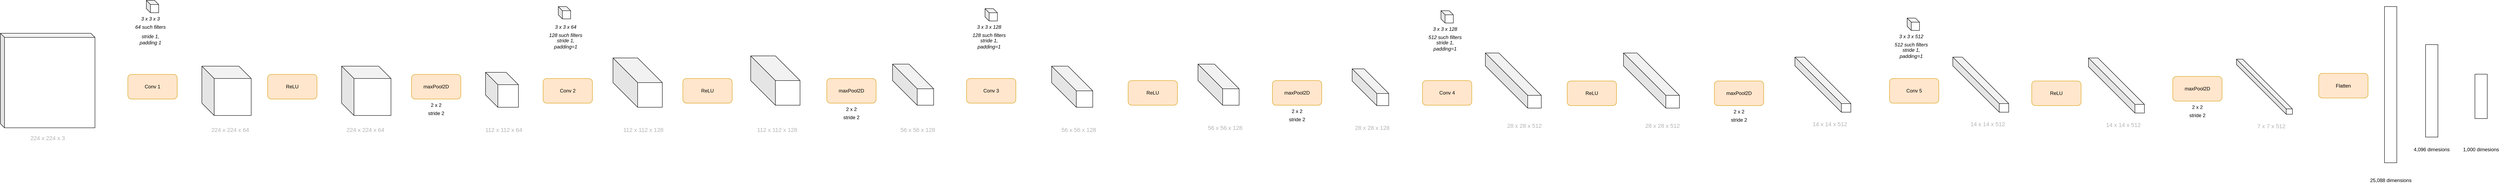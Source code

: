 <mxfile version="28.2.7" pages="2">
  <diagram id="zAjLX9va8fxG7vKoKOLO" name="VGGNet">
    <mxGraphModel dx="1185" dy="652" grid="0" gridSize="10" guides="1" tooltips="1" connect="1" arrows="1" fold="1" page="0" pageScale="1" pageWidth="850" pageHeight="1100" math="0" shadow="0">
      <root>
        <mxCell id="0" />
        <mxCell id="1" parent="0" />
        <mxCell id="Nkp5gYjrz1m81adHcYYl-1" value="" style="shape=cube;whiteSpace=wrap;html=1;boundedLbl=1;backgroundOutline=1;darkOpacity=0.05;darkOpacity2=0.1;size=10;" parent="1" vertex="1">
          <mxGeometry x="150" y="420" width="230" height="230" as="geometry" />
        </mxCell>
        <mxCell id="Nkp5gYjrz1m81adHcYYl-2" value="224 x 224 x 3" style="text;html=1;align=center;verticalAlign=middle;whiteSpace=wrap;rounded=0;fontSize=14;fontColor=#B3B3B3;" parent="1" vertex="1">
          <mxGeometry x="220" y="660" width="90" height="30" as="geometry" />
        </mxCell>
        <mxCell id="Nkp5gYjrz1m81adHcYYl-3" value="" style="shape=cube;whiteSpace=wrap;html=1;boundedLbl=1;backgroundOutline=1;darkOpacity=0.05;darkOpacity2=0.1;size=10;" parent="1" vertex="1">
          <mxGeometry x="505" y="340" width="30" height="30" as="geometry" />
        </mxCell>
        <mxCell id="Nkp5gYjrz1m81adHcYYl-4" value="3 x 3 x 3" style="text;html=1;align=center;verticalAlign=middle;whiteSpace=wrap;rounded=0;fontStyle=2" parent="1" vertex="1">
          <mxGeometry x="470" y="370" width="90" height="30" as="geometry" />
        </mxCell>
        <mxCell id="Nkp5gYjrz1m81adHcYYl-5" value="64 such filters" style="text;html=1;align=center;verticalAlign=middle;whiteSpace=wrap;rounded=0;fontStyle=2" parent="1" vertex="1">
          <mxGeometry x="470" y="390" width="90" height="30" as="geometry" />
        </mxCell>
        <mxCell id="Nkp5gYjrz1m81adHcYYl-6" value="stride 1,&lt;div&gt;padding 1&lt;/div&gt;" style="text;html=1;align=center;verticalAlign=middle;whiteSpace=wrap;rounded=0;fontStyle=2" parent="1" vertex="1">
          <mxGeometry x="470" y="420" width="90" height="30" as="geometry" />
        </mxCell>
        <mxCell id="Nkp5gYjrz1m81adHcYYl-7" value="" style="shape=cube;whiteSpace=wrap;html=1;boundedLbl=1;backgroundOutline=1;darkOpacity=0.05;darkOpacity2=0.1;size=30;" parent="1" vertex="1">
          <mxGeometry x="640" y="500" width="120" height="120" as="geometry" />
        </mxCell>
        <mxCell id="Nkp5gYjrz1m81adHcYYl-8" value="224 x 224 x 64" style="text;html=1;align=center;verticalAlign=middle;whiteSpace=wrap;rounded=0;fontSize=14;fontColor=#B3B3B3;" parent="1" vertex="1">
          <mxGeometry x="655" y="640" width="108" height="30" as="geometry" />
        </mxCell>
        <mxCell id="Nkp5gYjrz1m81adHcYYl-9" value="Conv 1" style="rounded=1;whiteSpace=wrap;html=1;fillColor=#ffe6cc;strokeColor=#d79b00;" parent="1" vertex="1">
          <mxGeometry x="460" y="520" width="120" height="60" as="geometry" />
        </mxCell>
        <mxCell id="Nkp5gYjrz1m81adHcYYl-10" value="" style="shape=cube;whiteSpace=wrap;html=1;boundedLbl=1;backgroundOutline=1;darkOpacity=0.05;darkOpacity2=0.1;size=30;" parent="1" vertex="1">
          <mxGeometry x="980" y="500" width="120" height="120" as="geometry" />
        </mxCell>
        <mxCell id="Nkp5gYjrz1m81adHcYYl-11" value="224 x 224 x 64" style="text;html=1;align=center;verticalAlign=middle;whiteSpace=wrap;rounded=0;fontSize=14;fontColor=#B3B3B3;" parent="1" vertex="1">
          <mxGeometry x="985" y="640" width="106" height="30" as="geometry" />
        </mxCell>
        <mxCell id="Nkp5gYjrz1m81adHcYYl-12" value="ReLU" style="rounded=1;whiteSpace=wrap;html=1;fillColor=#ffe6cc;strokeColor=#d79b00;" parent="1" vertex="1">
          <mxGeometry x="800" y="520" width="120" height="60" as="geometry" />
        </mxCell>
        <mxCell id="Nkp5gYjrz1m81adHcYYl-13" value="" style="shape=cube;whiteSpace=wrap;html=1;boundedLbl=1;backgroundOutline=1;darkOpacity=0.05;darkOpacity2=0.1;size=30;" parent="1" vertex="1">
          <mxGeometry x="1330" y="515" width="80" height="85" as="geometry" />
        </mxCell>
        <mxCell id="Nkp5gYjrz1m81adHcYYl-14" value="112 x 112 x 64" style="text;html=1;align=center;verticalAlign=middle;whiteSpace=wrap;rounded=0;fontSize=14;fontColor=#B3B3B3;" parent="1" vertex="1">
          <mxGeometry x="1323" y="640" width="103" height="30" as="geometry" />
        </mxCell>
        <mxCell id="Nkp5gYjrz1m81adHcYYl-15" value="maxPool2D" style="rounded=1;whiteSpace=wrap;html=1;fillColor=#ffe6cc;strokeColor=#d79b00;" parent="1" vertex="1">
          <mxGeometry x="1150" y="520" width="120" height="60" as="geometry" />
        </mxCell>
        <mxCell id="Nkp5gYjrz1m81adHcYYl-16" value="stride 2" style="text;html=1;align=center;verticalAlign=middle;whiteSpace=wrap;rounded=0;" parent="1" vertex="1">
          <mxGeometry x="1165" y="600" width="90" height="30" as="geometry" />
        </mxCell>
        <mxCell id="Nkp5gYjrz1m81adHcYYl-17" value="2 x 2" style="text;html=1;align=center;verticalAlign=middle;whiteSpace=wrap;rounded=0;" parent="1" vertex="1">
          <mxGeometry x="1165" y="580" width="90" height="30" as="geometry" />
        </mxCell>
        <mxCell id="Nkp5gYjrz1m81adHcYYl-18" value="" style="shape=cube;whiteSpace=wrap;html=1;boundedLbl=1;backgroundOutline=1;darkOpacity=0.05;darkOpacity2=0.1;size=10;" parent="1" vertex="1">
          <mxGeometry x="1507" y="355" width="30" height="30" as="geometry" />
        </mxCell>
        <mxCell id="Nkp5gYjrz1m81adHcYYl-19" value="3 x 3 x 64" style="text;html=1;align=center;verticalAlign=middle;whiteSpace=wrap;rounded=0;fontStyle=2" parent="1" vertex="1">
          <mxGeometry x="1480" y="390" width="90" height="30" as="geometry" />
        </mxCell>
        <mxCell id="Nkp5gYjrz1m81adHcYYl-20" value="128 such filters" style="text;html=1;align=center;verticalAlign=middle;whiteSpace=wrap;rounded=0;fontStyle=2" parent="1" vertex="1">
          <mxGeometry x="1480" y="410" width="90" height="30" as="geometry" />
        </mxCell>
        <mxCell id="Nkp5gYjrz1m81adHcYYl-21" value="stride 1, padding=1" style="text;html=1;align=center;verticalAlign=middle;whiteSpace=wrap;rounded=0;fontStyle=2" parent="1" vertex="1">
          <mxGeometry x="1480" y="430" width="90" height="30" as="geometry" />
        </mxCell>
        <mxCell id="Nkp5gYjrz1m81adHcYYl-22" value="112 x 112 x 128" style="text;html=1;align=center;verticalAlign=middle;whiteSpace=wrap;rounded=0;fontSize=14;fontColor=#B3B3B3;" parent="1" vertex="1">
          <mxGeometry x="1664" y="640" width="100" height="30" as="geometry" />
        </mxCell>
        <mxCell id="Nkp5gYjrz1m81adHcYYl-23" value="Conv 2" style="rounded=1;whiteSpace=wrap;html=1;fillColor=#ffe6cc;strokeColor=#d79b00;" parent="1" vertex="1">
          <mxGeometry x="1470" y="530" width="120" height="60" as="geometry" />
        </mxCell>
        <mxCell id="Nkp5gYjrz1m81adHcYYl-24" value="112 x 112 x 128" style="text;html=1;align=center;verticalAlign=middle;whiteSpace=wrap;rounded=0;fontSize=14;fontColor=#B3B3B3;" parent="1" vertex="1">
          <mxGeometry x="1986" y="640" width="107" height="30" as="geometry" />
        </mxCell>
        <mxCell id="Nkp5gYjrz1m81adHcYYl-25" value="ReLU" style="rounded=1;whiteSpace=wrap;html=1;fillColor=#ffe6cc;strokeColor=#d79b00;" parent="1" vertex="1">
          <mxGeometry x="1810" y="530" width="120" height="60" as="geometry" />
        </mxCell>
        <mxCell id="Nkp5gYjrz1m81adHcYYl-26" value="56 x 56 x 128" style="text;html=1;align=center;verticalAlign=middle;whiteSpace=wrap;rounded=0;fontSize=14;fontColor=#B3B3B3;" parent="1" vertex="1">
          <mxGeometry x="2328" y="640" width="107" height="30" as="geometry" />
        </mxCell>
        <mxCell id="Nkp5gYjrz1m81adHcYYl-27" value="maxPool2D" style="rounded=1;whiteSpace=wrap;html=1;fillColor=#ffe6cc;strokeColor=#d79b00;" parent="1" vertex="1">
          <mxGeometry x="2160" y="530" width="120" height="60" as="geometry" />
        </mxCell>
        <mxCell id="Nkp5gYjrz1m81adHcYYl-28" value="stride 2" style="text;html=1;align=center;verticalAlign=middle;whiteSpace=wrap;rounded=0;" parent="1" vertex="1">
          <mxGeometry x="2175" y="610" width="90" height="30" as="geometry" />
        </mxCell>
        <mxCell id="Nkp5gYjrz1m81adHcYYl-29" value="2 x 2" style="text;html=1;align=center;verticalAlign=middle;whiteSpace=wrap;rounded=0;" parent="1" vertex="1">
          <mxGeometry x="2175" y="590" width="90" height="30" as="geometry" />
        </mxCell>
        <mxCell id="Nkp5gYjrz1m81adHcYYl-30" value="" style="shape=cube;whiteSpace=wrap;html=1;boundedLbl=1;backgroundOutline=1;darkOpacity=0.05;darkOpacity2=0.1;size=60;" parent="1" vertex="1">
          <mxGeometry x="1640" y="480" width="120" height="120" as="geometry" />
        </mxCell>
        <mxCell id="Nkp5gYjrz1m81adHcYYl-31" value="" style="shape=cube;whiteSpace=wrap;html=1;boundedLbl=1;backgroundOutline=1;darkOpacity=0.05;darkOpacity2=0.1;size=60;" parent="1" vertex="1">
          <mxGeometry x="1975" y="475" width="120" height="120" as="geometry" />
        </mxCell>
        <mxCell id="Nkp5gYjrz1m81adHcYYl-32" value="" style="shape=cube;whiteSpace=wrap;html=1;boundedLbl=1;backgroundOutline=1;darkOpacity=0.05;darkOpacity2=0.1;size=60;" parent="1" vertex="1">
          <mxGeometry x="2320" y="495" width="100" height="100" as="geometry" />
        </mxCell>
        <mxCell id="Nkp5gYjrz1m81adHcYYl-33" value="" style="shape=cube;whiteSpace=wrap;html=1;boundedLbl=1;backgroundOutline=1;darkOpacity=0.05;darkOpacity2=0.1;size=10;" parent="1" vertex="1">
          <mxGeometry x="2545" y="360" width="30" height="30" as="geometry" />
        </mxCell>
        <mxCell id="Nkp5gYjrz1m81adHcYYl-34" value="3 x 3 x 128" style="text;html=1;align=center;verticalAlign=middle;whiteSpace=wrap;rounded=0;fontStyle=2" parent="1" vertex="1">
          <mxGeometry x="2510" y="390" width="90" height="30" as="geometry" />
        </mxCell>
        <mxCell id="Nkp5gYjrz1m81adHcYYl-35" value="128 such filters" style="text;html=1;align=center;verticalAlign=middle;whiteSpace=wrap;rounded=0;fontStyle=2" parent="1" vertex="1">
          <mxGeometry x="2510" y="410" width="90" height="30" as="geometry" />
        </mxCell>
        <mxCell id="Nkp5gYjrz1m81adHcYYl-36" value="stride 1, padding=1" style="text;html=1;align=center;verticalAlign=middle;whiteSpace=wrap;rounded=0;fontStyle=2" parent="1" vertex="1">
          <mxGeometry x="2510" y="430" width="90" height="30" as="geometry" />
        </mxCell>
        <mxCell id="Nkp5gYjrz1m81adHcYYl-37" value="56 x 56 x 128" style="text;html=1;align=center;verticalAlign=middle;whiteSpace=wrap;rounded=0;fontSize=14;fontColor=#B3B3B3;" parent="1" vertex="1">
          <mxGeometry x="2728" y="640" width="90" height="30" as="geometry" />
        </mxCell>
        <mxCell id="Nkp5gYjrz1m81adHcYYl-38" value="Conv 3" style="rounded=1;whiteSpace=wrap;html=1;fillColor=#ffe6cc;strokeColor=#d79b00;" parent="1" vertex="1">
          <mxGeometry x="2500" y="530" width="120" height="60" as="geometry" />
        </mxCell>
        <mxCell id="Nkp5gYjrz1m81adHcYYl-52" value="Conv 5" style="rounded=1;whiteSpace=wrap;html=1;fillColor=#ffe6cc;strokeColor=#d79b00;" parent="1" vertex="1">
          <mxGeometry x="4745" y="530" width="120" height="60" as="geometry" />
        </mxCell>
        <mxCell id="Nkp5gYjrz1m81adHcYYl-59" value="Flatten" style="rounded=1;whiteSpace=wrap;html=1;fillColor=#ffe6cc;strokeColor=#d79b00;" parent="1" vertex="1">
          <mxGeometry x="5789" y="517.5" width="120" height="60" as="geometry" />
        </mxCell>
        <mxCell id="Nkp5gYjrz1m81adHcYYl-60" value="" style="rounded=0;whiteSpace=wrap;html=1;" parent="1" vertex="1">
          <mxGeometry x="5949" y="355" width="30" height="380" as="geometry" />
        </mxCell>
        <mxCell id="Nkp5gYjrz1m81adHcYYl-61" value="25,088 dimensions" style="text;html=1;align=center;verticalAlign=middle;whiteSpace=wrap;rounded=0;" parent="1" vertex="1">
          <mxGeometry x="5899.5" y="763" width="129" height="30" as="geometry" />
        </mxCell>
        <mxCell id="Nkp5gYjrz1m81adHcYYl-62" value="" style="rounded=0;whiteSpace=wrap;html=1;" parent="1" vertex="1">
          <mxGeometry x="6049" y="447.5" width="30" height="225" as="geometry" />
        </mxCell>
        <mxCell id="Nkp5gYjrz1m81adHcYYl-63" value="4,096 dimesions" style="text;html=1;align=center;verticalAlign=middle;whiteSpace=wrap;rounded=0;" parent="1" vertex="1">
          <mxGeometry x="6019" y="687.5" width="90" height="30" as="geometry" />
        </mxCell>
        <mxCell id="Nkp5gYjrz1m81adHcYYl-64" value="" style="rounded=0;whiteSpace=wrap;html=1;" parent="1" vertex="1">
          <mxGeometry x="6169" y="519.5" width="30" height="108" as="geometry" />
        </mxCell>
        <mxCell id="Nkp5gYjrz1m81adHcYYl-65" value="1,000 dimesions" style="text;html=1;align=center;verticalAlign=middle;whiteSpace=wrap;rounded=0;" parent="1" vertex="1">
          <mxGeometry x="6139" y="687.5" width="90" height="30" as="geometry" />
        </mxCell>
        <mxCell id="Nkp5gYjrz1m81adHcYYl-77" value="ReLU" style="rounded=1;whiteSpace=wrap;html=1;fillColor=#ffe6cc;strokeColor=#d79b00;" parent="1" vertex="1">
          <mxGeometry x="2893" y="535" width="120" height="60" as="geometry" />
        </mxCell>
        <mxCell id="Nkp5gYjrz1m81adHcYYl-78" value="" style="shape=cube;whiteSpace=wrap;html=1;boundedLbl=1;backgroundOutline=1;darkOpacity=0.05;darkOpacity2=0.1;size=60;" parent="1" vertex="1">
          <mxGeometry x="2707" y="500" width="100" height="100" as="geometry" />
        </mxCell>
        <mxCell id="Nkp5gYjrz1m81adHcYYl-79" value="56 x 56 x 128" style="text;html=1;align=center;verticalAlign=middle;whiteSpace=wrap;rounded=0;fontSize=14;fontColor=#B3B3B3;" parent="1" vertex="1">
          <mxGeometry x="3084" y="635" width="90" height="30" as="geometry" />
        </mxCell>
        <mxCell id="Nkp5gYjrz1m81adHcYYl-80" value="" style="shape=cube;whiteSpace=wrap;html=1;boundedLbl=1;backgroundOutline=1;darkOpacity=0.05;darkOpacity2=0.1;size=60;" parent="1" vertex="1">
          <mxGeometry x="3063" y="495" width="100" height="100" as="geometry" />
        </mxCell>
        <mxCell id="Nkp5gYjrz1m81adHcYYl-81" value="maxPool2D" style="rounded=1;whiteSpace=wrap;html=1;fillColor=#ffe6cc;strokeColor=#d79b00;" parent="1" vertex="1">
          <mxGeometry x="3244" y="535" width="120" height="60" as="geometry" />
        </mxCell>
        <mxCell id="Nkp5gYjrz1m81adHcYYl-82" value="stride 2" style="text;html=1;align=center;verticalAlign=middle;whiteSpace=wrap;rounded=0;" parent="1" vertex="1">
          <mxGeometry x="3259" y="615" width="90" height="30" as="geometry" />
        </mxCell>
        <mxCell id="Nkp5gYjrz1m81adHcYYl-83" value="2 x 2" style="text;html=1;align=center;verticalAlign=middle;whiteSpace=wrap;rounded=0;" parent="1" vertex="1">
          <mxGeometry x="3259" y="595" width="90" height="30" as="geometry" />
        </mxCell>
        <mxCell id="Nkp5gYjrz1m81adHcYYl-84" value="28 x 28 x 128" style="text;html=1;align=center;verticalAlign=middle;whiteSpace=wrap;rounded=0;fontSize=14;fontColor=#B3B3B3;" parent="1" vertex="1">
          <mxGeometry x="3442" y="635" width="90" height="30" as="geometry" />
        </mxCell>
        <mxCell id="Nkp5gYjrz1m81adHcYYl-85" value="" style="shape=cube;whiteSpace=wrap;html=1;boundedLbl=1;backgroundOutline=1;darkOpacity=0.05;darkOpacity2=0.1;size=60;" parent="1" vertex="1">
          <mxGeometry x="3438" y="506.5" width="89" height="89.5" as="geometry" />
        </mxCell>
        <mxCell id="Nkp5gYjrz1m81adHcYYl-86" value="" style="shape=cube;whiteSpace=wrap;html=1;boundedLbl=1;backgroundOutline=1;darkOpacity=0.05;darkOpacity2=0.1;size=10;" parent="1" vertex="1">
          <mxGeometry x="3654" y="365" width="30" height="30" as="geometry" />
        </mxCell>
        <mxCell id="Nkp5gYjrz1m81adHcYYl-87" value="3 x 3 x 128" style="text;html=1;align=center;verticalAlign=middle;whiteSpace=wrap;rounded=0;fontStyle=2" parent="1" vertex="1">
          <mxGeometry x="3619" y="395" width="90" height="30" as="geometry" />
        </mxCell>
        <mxCell id="Nkp5gYjrz1m81adHcYYl-88" value="512 such filters" style="text;html=1;align=center;verticalAlign=middle;whiteSpace=wrap;rounded=0;fontStyle=2" parent="1" vertex="1">
          <mxGeometry x="3619" y="415" width="90" height="30" as="geometry" />
        </mxCell>
        <mxCell id="Nkp5gYjrz1m81adHcYYl-89" value="stride 1, padding=1" style="text;html=1;align=center;verticalAlign=middle;whiteSpace=wrap;rounded=0;fontStyle=2" parent="1" vertex="1">
          <mxGeometry x="3619" y="435" width="90" height="30" as="geometry" />
        </mxCell>
        <mxCell id="Nkp5gYjrz1m81adHcYYl-90" value="Conv 4" style="rounded=1;whiteSpace=wrap;html=1;fillColor=#ffe6cc;strokeColor=#d79b00;" parent="1" vertex="1">
          <mxGeometry x="3609" y="535" width="120" height="60" as="geometry" />
        </mxCell>
        <mxCell id="Nkp5gYjrz1m81adHcYYl-91" value="28 x 28 x 512" style="text;html=1;align=center;verticalAlign=middle;whiteSpace=wrap;rounded=0;fontSize=14;fontColor=#B3B3B3;" parent="1" vertex="1">
          <mxGeometry x="3812" y="630" width="90" height="30" as="geometry" />
        </mxCell>
        <mxCell id="Nkp5gYjrz1m81adHcYYl-92" value="" style="shape=cube;whiteSpace=wrap;html=1;boundedLbl=1;backgroundOutline=1;darkOpacity=0.05;darkOpacity2=0.1;size=103;" parent="1" vertex="1">
          <mxGeometry x="3762" y="468" width="136" height="134" as="geometry" />
        </mxCell>
        <mxCell id="Nkp5gYjrz1m81adHcYYl-93" value="ReLU" style="rounded=1;whiteSpace=wrap;html=1;fillColor=#ffe6cc;strokeColor=#d79b00;" parent="1" vertex="1">
          <mxGeometry x="3961" y="536" width="120" height="60" as="geometry" />
        </mxCell>
        <mxCell id="Nkp5gYjrz1m81adHcYYl-94" value="28 x 28 x 512" style="text;html=1;align=center;verticalAlign=middle;whiteSpace=wrap;rounded=0;fontSize=14;fontColor=#B3B3B3;" parent="1" vertex="1">
          <mxGeometry x="4148" y="630" width="90" height="30" as="geometry" />
        </mxCell>
        <mxCell id="Nkp5gYjrz1m81adHcYYl-95" value="" style="shape=cube;whiteSpace=wrap;html=1;boundedLbl=1;backgroundOutline=1;darkOpacity=0.05;darkOpacity2=0.1;size=103;" parent="1" vertex="1">
          <mxGeometry x="4098" y="468" width="136" height="134" as="geometry" />
        </mxCell>
        <mxCell id="Nkp5gYjrz1m81adHcYYl-97" value="maxPool2D" style="rounded=1;whiteSpace=wrap;html=1;fillColor=#ffe6cc;strokeColor=#d79b00;" parent="1" vertex="1">
          <mxGeometry x="4319" y="536" width="120" height="60" as="geometry" />
        </mxCell>
        <mxCell id="Nkp5gYjrz1m81adHcYYl-98" value="stride 2" style="text;html=1;align=center;verticalAlign=middle;whiteSpace=wrap;rounded=0;" parent="1" vertex="1">
          <mxGeometry x="4334" y="616" width="90" height="30" as="geometry" />
        </mxCell>
        <mxCell id="Nkp5gYjrz1m81adHcYYl-99" value="2 x 2" style="text;html=1;align=center;verticalAlign=middle;whiteSpace=wrap;rounded=0;" parent="1" vertex="1">
          <mxGeometry x="4334" y="596" width="90" height="30" as="geometry" />
        </mxCell>
        <mxCell id="Nkp5gYjrz1m81adHcYYl-100" value="" style="shape=cube;whiteSpace=wrap;html=1;boundedLbl=1;backgroundOutline=1;darkOpacity=0.05;darkOpacity2=0.1;size=113;" parent="1" vertex="1">
          <mxGeometry x="4515" y="478" width="136" height="134" as="geometry" />
        </mxCell>
        <mxCell id="Nkp5gYjrz1m81adHcYYl-101" value="14 x 14 x 512" style="text;html=1;align=center;verticalAlign=middle;whiteSpace=wrap;rounded=0;fontSize=14;fontColor=#B3B3B3;" parent="1" vertex="1">
          <mxGeometry x="4555" y="626" width="90" height="30" as="geometry" />
        </mxCell>
        <mxCell id="Nkp5gYjrz1m81adHcYYl-102" value="" style="shape=cube;whiteSpace=wrap;html=1;boundedLbl=1;backgroundOutline=1;darkOpacity=0.05;darkOpacity2=0.1;size=10;" parent="1" vertex="1">
          <mxGeometry x="4788" y="383" width="30" height="30" as="geometry" />
        </mxCell>
        <mxCell id="Nkp5gYjrz1m81adHcYYl-103" value="3 x 3 x 512" style="text;html=1;align=center;verticalAlign=middle;whiteSpace=wrap;rounded=0;fontStyle=2" parent="1" vertex="1">
          <mxGeometry x="4753" y="413" width="90" height="30" as="geometry" />
        </mxCell>
        <mxCell id="Nkp5gYjrz1m81adHcYYl-104" value="512 such filters" style="text;html=1;align=center;verticalAlign=middle;whiteSpace=wrap;rounded=0;fontStyle=2" parent="1" vertex="1">
          <mxGeometry x="4753" y="433" width="90" height="30" as="geometry" />
        </mxCell>
        <mxCell id="Nkp5gYjrz1m81adHcYYl-105" value="stride 1, padding=1" style="text;html=1;align=center;verticalAlign=middle;whiteSpace=wrap;rounded=0;fontStyle=2" parent="1" vertex="1">
          <mxGeometry x="4753" y="453" width="90" height="30" as="geometry" />
        </mxCell>
        <mxCell id="Nkp5gYjrz1m81adHcYYl-106" value="ReLU" style="rounded=1;whiteSpace=wrap;html=1;fillColor=#ffe6cc;strokeColor=#d79b00;" parent="1" vertex="1">
          <mxGeometry x="5091" y="536" width="120" height="60" as="geometry" />
        </mxCell>
        <mxCell id="Nkp5gYjrz1m81adHcYYl-107" value="" style="shape=cube;whiteSpace=wrap;html=1;boundedLbl=1;backgroundOutline=1;darkOpacity=0.05;darkOpacity2=0.1;size=113;" parent="1" vertex="1">
          <mxGeometry x="4899" y="478" width="136" height="134" as="geometry" />
        </mxCell>
        <mxCell id="Nkp5gYjrz1m81adHcYYl-108" value="14 x 14 x 512" style="text;html=1;align=center;verticalAlign=middle;whiteSpace=wrap;rounded=0;fontSize=14;fontColor=#B3B3B3;" parent="1" vertex="1">
          <mxGeometry x="4939" y="626" width="90" height="30" as="geometry" />
        </mxCell>
        <mxCell id="Nkp5gYjrz1m81adHcYYl-109" value="" style="shape=cube;whiteSpace=wrap;html=1;boundedLbl=1;backgroundOutline=1;darkOpacity=0.05;darkOpacity2=0.1;size=113;" parent="1" vertex="1">
          <mxGeometry x="5229" y="480" width="136" height="134" as="geometry" />
        </mxCell>
        <mxCell id="Nkp5gYjrz1m81adHcYYl-110" value="14 x 14 x 512" style="text;html=1;align=center;verticalAlign=middle;whiteSpace=wrap;rounded=0;fontSize=14;fontColor=#B3B3B3;" parent="1" vertex="1">
          <mxGeometry x="5269" y="628" width="90" height="30" as="geometry" />
        </mxCell>
        <mxCell id="Nkp5gYjrz1m81adHcYYl-111" value="maxPool2D" style="rounded=1;whiteSpace=wrap;html=1;fillColor=#ffe6cc;strokeColor=#d79b00;" parent="1" vertex="1">
          <mxGeometry x="5434" y="525" width="120" height="60" as="geometry" />
        </mxCell>
        <mxCell id="Nkp5gYjrz1m81adHcYYl-112" value="stride 2" style="text;html=1;align=center;verticalAlign=middle;whiteSpace=wrap;rounded=0;" parent="1" vertex="1">
          <mxGeometry x="5449" y="605" width="90" height="30" as="geometry" />
        </mxCell>
        <mxCell id="Nkp5gYjrz1m81adHcYYl-113" value="2 x 2" style="text;html=1;align=center;verticalAlign=middle;whiteSpace=wrap;rounded=0;" parent="1" vertex="1">
          <mxGeometry x="5449" y="585" width="90" height="30" as="geometry" />
        </mxCell>
        <mxCell id="Nkp5gYjrz1m81adHcYYl-114" value="" style="shape=cube;whiteSpace=wrap;html=1;boundedLbl=1;backgroundOutline=1;darkOpacity=0.05;darkOpacity2=0.1;size=121;" parent="1" vertex="1">
          <mxGeometry x="5589" y="483" width="136" height="134" as="geometry" />
        </mxCell>
        <mxCell id="Nkp5gYjrz1m81adHcYYl-115" value="7 x 7 x 512" style="text;html=1;align=center;verticalAlign=middle;whiteSpace=wrap;rounded=0;fontSize=14;fontColor=#B3B3B3;" parent="1" vertex="1">
          <mxGeometry x="5629" y="631" width="90" height="30" as="geometry" />
        </mxCell>
      </root>
    </mxGraphModel>
  </diagram>
  <diagram name="Fast-RCNN" id="t0B4kznQjky8av_kCI_5">
    <mxGraphModel dx="1165" dy="652" grid="0" gridSize="10" guides="1" tooltips="1" connect="1" arrows="1" fold="1" page="0" pageScale="1" pageWidth="850" pageHeight="1100" math="0" shadow="0">
      <root>
        <mxCell id="G4u_C6fefS3HnBFaDg_Y-0" />
        <mxCell id="G4u_C6fefS3HnBFaDg_Y-1" parent="G4u_C6fefS3HnBFaDg_Y-0" />
        <mxCell id="3b82HnHU060nIyVgoRd8-14" value="" style="rounded=1;whiteSpace=wrap;html=1;strokeWidth=2;fillColor=#f5f5f5;fontColor=#333333;strokeColor=#666666;" parent="G4u_C6fefS3HnBFaDg_Y-1" vertex="1">
          <mxGeometry x="5414" y="280" width="1600" height="649" as="geometry" />
        </mxCell>
        <mxCell id="G4u_C6fefS3HnBFaDg_Y-2" value="" style="shape=cube;whiteSpace=wrap;html=1;boundedLbl=1;backgroundOutline=1;darkOpacity=0.05;darkOpacity2=0.1;size=10;" parent="G4u_C6fefS3HnBFaDg_Y-1" vertex="1">
          <mxGeometry x="150" y="420" width="230" height="230" as="geometry" />
        </mxCell>
        <mxCell id="G4u_C6fefS3HnBFaDg_Y-3" value="224 x 224 x 3" style="text;html=1;align=center;verticalAlign=middle;whiteSpace=wrap;rounded=0;fontSize=14;fontColor=#B3B3B3;" parent="G4u_C6fefS3HnBFaDg_Y-1" vertex="1">
          <mxGeometry x="220" y="660" width="90" height="30" as="geometry" />
        </mxCell>
        <mxCell id="G4u_C6fefS3HnBFaDg_Y-4" value="" style="shape=cube;whiteSpace=wrap;html=1;boundedLbl=1;backgroundOutline=1;darkOpacity=0.05;darkOpacity2=0.1;size=10;" parent="G4u_C6fefS3HnBFaDg_Y-1" vertex="1">
          <mxGeometry x="505" y="340" width="30" height="30" as="geometry" />
        </mxCell>
        <mxCell id="G4u_C6fefS3HnBFaDg_Y-5" value="3 x 3 x 3" style="text;html=1;align=center;verticalAlign=middle;whiteSpace=wrap;rounded=0;fontStyle=2" parent="G4u_C6fefS3HnBFaDg_Y-1" vertex="1">
          <mxGeometry x="470" y="370" width="90" height="30" as="geometry" />
        </mxCell>
        <mxCell id="G4u_C6fefS3HnBFaDg_Y-6" value="64 such filters" style="text;html=1;align=center;verticalAlign=middle;whiteSpace=wrap;rounded=0;fontStyle=2" parent="G4u_C6fefS3HnBFaDg_Y-1" vertex="1">
          <mxGeometry x="470" y="390" width="90" height="30" as="geometry" />
        </mxCell>
        <mxCell id="G4u_C6fefS3HnBFaDg_Y-7" value="stride 1,&lt;div&gt;padding 1&lt;/div&gt;" style="text;html=1;align=center;verticalAlign=middle;whiteSpace=wrap;rounded=0;fontStyle=2" parent="G4u_C6fefS3HnBFaDg_Y-1" vertex="1">
          <mxGeometry x="470" y="420" width="90" height="30" as="geometry" />
        </mxCell>
        <mxCell id="G4u_C6fefS3HnBFaDg_Y-8" value="" style="shape=cube;whiteSpace=wrap;html=1;boundedLbl=1;backgroundOutline=1;darkOpacity=0.05;darkOpacity2=0.1;size=30;" parent="G4u_C6fefS3HnBFaDg_Y-1" vertex="1">
          <mxGeometry x="640" y="500" width="120" height="120" as="geometry" />
        </mxCell>
        <mxCell id="G4u_C6fefS3HnBFaDg_Y-9" value="224 x 224 x 64" style="text;html=1;align=center;verticalAlign=middle;whiteSpace=wrap;rounded=0;fontSize=14;fontColor=#B3B3B3;" parent="G4u_C6fefS3HnBFaDg_Y-1" vertex="1">
          <mxGeometry x="655" y="640" width="108" height="30" as="geometry" />
        </mxCell>
        <mxCell id="G4u_C6fefS3HnBFaDg_Y-10" value="Conv 1" style="rounded=1;whiteSpace=wrap;html=1;fillColor=#ffe6cc;strokeColor=#d79b00;" parent="G4u_C6fefS3HnBFaDg_Y-1" vertex="1">
          <mxGeometry x="460" y="520" width="120" height="60" as="geometry" />
        </mxCell>
        <mxCell id="G4u_C6fefS3HnBFaDg_Y-11" value="" style="shape=cube;whiteSpace=wrap;html=1;boundedLbl=1;backgroundOutline=1;darkOpacity=0.05;darkOpacity2=0.1;size=30;" parent="G4u_C6fefS3HnBFaDg_Y-1" vertex="1">
          <mxGeometry x="980" y="500" width="120" height="120" as="geometry" />
        </mxCell>
        <mxCell id="G4u_C6fefS3HnBFaDg_Y-12" value="224 x 224 x 64" style="text;html=1;align=center;verticalAlign=middle;whiteSpace=wrap;rounded=0;fontSize=14;fontColor=#B3B3B3;" parent="G4u_C6fefS3HnBFaDg_Y-1" vertex="1">
          <mxGeometry x="985" y="640" width="106" height="30" as="geometry" />
        </mxCell>
        <mxCell id="G4u_C6fefS3HnBFaDg_Y-13" value="ReLU" style="rounded=1;whiteSpace=wrap;html=1;fillColor=#ffe6cc;strokeColor=#d79b00;" parent="G4u_C6fefS3HnBFaDg_Y-1" vertex="1">
          <mxGeometry x="800" y="520" width="120" height="60" as="geometry" />
        </mxCell>
        <mxCell id="G4u_C6fefS3HnBFaDg_Y-14" value="" style="shape=cube;whiteSpace=wrap;html=1;boundedLbl=1;backgroundOutline=1;darkOpacity=0.05;darkOpacity2=0.1;size=30;" parent="G4u_C6fefS3HnBFaDg_Y-1" vertex="1">
          <mxGeometry x="1330" y="515" width="80" height="85" as="geometry" />
        </mxCell>
        <mxCell id="G4u_C6fefS3HnBFaDg_Y-15" value="112 x 112 x 64" style="text;html=1;align=center;verticalAlign=middle;whiteSpace=wrap;rounded=0;fontSize=14;fontColor=#B3B3B3;" parent="G4u_C6fefS3HnBFaDg_Y-1" vertex="1">
          <mxGeometry x="1323" y="640" width="103" height="30" as="geometry" />
        </mxCell>
        <mxCell id="G4u_C6fefS3HnBFaDg_Y-16" value="maxPool2D" style="rounded=1;whiteSpace=wrap;html=1;fillColor=#ffe6cc;strokeColor=#d79b00;" parent="G4u_C6fefS3HnBFaDg_Y-1" vertex="1">
          <mxGeometry x="1150" y="520" width="120" height="60" as="geometry" />
        </mxCell>
        <mxCell id="G4u_C6fefS3HnBFaDg_Y-17" value="stride 2" style="text;html=1;align=center;verticalAlign=middle;whiteSpace=wrap;rounded=0;" parent="G4u_C6fefS3HnBFaDg_Y-1" vertex="1">
          <mxGeometry x="1165" y="600" width="90" height="30" as="geometry" />
        </mxCell>
        <mxCell id="G4u_C6fefS3HnBFaDg_Y-18" value="2 x 2" style="text;html=1;align=center;verticalAlign=middle;whiteSpace=wrap;rounded=0;" parent="G4u_C6fefS3HnBFaDg_Y-1" vertex="1">
          <mxGeometry x="1165" y="580" width="90" height="30" as="geometry" />
        </mxCell>
        <mxCell id="G4u_C6fefS3HnBFaDg_Y-19" value="" style="shape=cube;whiteSpace=wrap;html=1;boundedLbl=1;backgroundOutline=1;darkOpacity=0.05;darkOpacity2=0.1;size=10;" parent="G4u_C6fefS3HnBFaDg_Y-1" vertex="1">
          <mxGeometry x="1507" y="355" width="30" height="30" as="geometry" />
        </mxCell>
        <mxCell id="G4u_C6fefS3HnBFaDg_Y-20" value="3 x 3 x 64" style="text;html=1;align=center;verticalAlign=middle;whiteSpace=wrap;rounded=0;fontStyle=2" parent="G4u_C6fefS3HnBFaDg_Y-1" vertex="1">
          <mxGeometry x="1480" y="390" width="90" height="30" as="geometry" />
        </mxCell>
        <mxCell id="G4u_C6fefS3HnBFaDg_Y-21" value="128 such filters" style="text;html=1;align=center;verticalAlign=middle;whiteSpace=wrap;rounded=0;fontStyle=2" parent="G4u_C6fefS3HnBFaDg_Y-1" vertex="1">
          <mxGeometry x="1480" y="410" width="90" height="30" as="geometry" />
        </mxCell>
        <mxCell id="G4u_C6fefS3HnBFaDg_Y-22" value="stride 1, padding=1" style="text;html=1;align=center;verticalAlign=middle;whiteSpace=wrap;rounded=0;fontStyle=2" parent="G4u_C6fefS3HnBFaDg_Y-1" vertex="1">
          <mxGeometry x="1480" y="430" width="90" height="30" as="geometry" />
        </mxCell>
        <mxCell id="G4u_C6fefS3HnBFaDg_Y-23" value="112 x 112 x 128" style="text;html=1;align=center;verticalAlign=middle;whiteSpace=wrap;rounded=0;fontSize=14;fontColor=#B3B3B3;" parent="G4u_C6fefS3HnBFaDg_Y-1" vertex="1">
          <mxGeometry x="1664" y="640" width="100" height="30" as="geometry" />
        </mxCell>
        <mxCell id="G4u_C6fefS3HnBFaDg_Y-24" value="Conv 2" style="rounded=1;whiteSpace=wrap;html=1;fillColor=#ffe6cc;strokeColor=#d79b00;" parent="G4u_C6fefS3HnBFaDg_Y-1" vertex="1">
          <mxGeometry x="1470" y="530" width="120" height="60" as="geometry" />
        </mxCell>
        <mxCell id="G4u_C6fefS3HnBFaDg_Y-25" value="112 x 112 x 128" style="text;html=1;align=center;verticalAlign=middle;whiteSpace=wrap;rounded=0;fontSize=14;fontColor=#B3B3B3;" parent="G4u_C6fefS3HnBFaDg_Y-1" vertex="1">
          <mxGeometry x="1986" y="640" width="107" height="30" as="geometry" />
        </mxCell>
        <mxCell id="G4u_C6fefS3HnBFaDg_Y-26" value="ReLU" style="rounded=1;whiteSpace=wrap;html=1;fillColor=#ffe6cc;strokeColor=#d79b00;" parent="G4u_C6fefS3HnBFaDg_Y-1" vertex="1">
          <mxGeometry x="1810" y="530" width="120" height="60" as="geometry" />
        </mxCell>
        <mxCell id="G4u_C6fefS3HnBFaDg_Y-27" value="56 x 56 x 128" style="text;html=1;align=center;verticalAlign=middle;whiteSpace=wrap;rounded=0;fontSize=14;fontColor=#B3B3B3;" parent="G4u_C6fefS3HnBFaDg_Y-1" vertex="1">
          <mxGeometry x="2328" y="640" width="107" height="30" as="geometry" />
        </mxCell>
        <mxCell id="G4u_C6fefS3HnBFaDg_Y-28" value="maxPool2D" style="rounded=1;whiteSpace=wrap;html=1;fillColor=#ffe6cc;strokeColor=#d79b00;" parent="G4u_C6fefS3HnBFaDg_Y-1" vertex="1">
          <mxGeometry x="2160" y="530" width="120" height="60" as="geometry" />
        </mxCell>
        <mxCell id="G4u_C6fefS3HnBFaDg_Y-29" value="stride 2" style="text;html=1;align=center;verticalAlign=middle;whiteSpace=wrap;rounded=0;" parent="G4u_C6fefS3HnBFaDg_Y-1" vertex="1">
          <mxGeometry x="2175" y="610" width="90" height="30" as="geometry" />
        </mxCell>
        <mxCell id="G4u_C6fefS3HnBFaDg_Y-30" value="2 x 2" style="text;html=1;align=center;verticalAlign=middle;whiteSpace=wrap;rounded=0;" parent="G4u_C6fefS3HnBFaDg_Y-1" vertex="1">
          <mxGeometry x="2175" y="590" width="90" height="30" as="geometry" />
        </mxCell>
        <mxCell id="G4u_C6fefS3HnBFaDg_Y-31" value="" style="shape=cube;whiteSpace=wrap;html=1;boundedLbl=1;backgroundOutline=1;darkOpacity=0.05;darkOpacity2=0.1;size=60;" parent="G4u_C6fefS3HnBFaDg_Y-1" vertex="1">
          <mxGeometry x="1640" y="480" width="120" height="120" as="geometry" />
        </mxCell>
        <mxCell id="G4u_C6fefS3HnBFaDg_Y-32" value="" style="shape=cube;whiteSpace=wrap;html=1;boundedLbl=1;backgroundOutline=1;darkOpacity=0.05;darkOpacity2=0.1;size=60;" parent="G4u_C6fefS3HnBFaDg_Y-1" vertex="1">
          <mxGeometry x="1975" y="475" width="120" height="120" as="geometry" />
        </mxCell>
        <mxCell id="G4u_C6fefS3HnBFaDg_Y-33" value="" style="shape=cube;whiteSpace=wrap;html=1;boundedLbl=1;backgroundOutline=1;darkOpacity=0.05;darkOpacity2=0.1;size=60;" parent="G4u_C6fefS3HnBFaDg_Y-1" vertex="1">
          <mxGeometry x="2320" y="495" width="100" height="100" as="geometry" />
        </mxCell>
        <mxCell id="G4u_C6fefS3HnBFaDg_Y-34" value="" style="shape=cube;whiteSpace=wrap;html=1;boundedLbl=1;backgroundOutline=1;darkOpacity=0.05;darkOpacity2=0.1;size=10;" parent="G4u_C6fefS3HnBFaDg_Y-1" vertex="1">
          <mxGeometry x="2545" y="360" width="30" height="30" as="geometry" />
        </mxCell>
        <mxCell id="G4u_C6fefS3HnBFaDg_Y-35" value="3 x 3 x 128" style="text;html=1;align=center;verticalAlign=middle;whiteSpace=wrap;rounded=0;fontStyle=2" parent="G4u_C6fefS3HnBFaDg_Y-1" vertex="1">
          <mxGeometry x="2510" y="390" width="90" height="30" as="geometry" />
        </mxCell>
        <mxCell id="G4u_C6fefS3HnBFaDg_Y-36" value="128 such filters" style="text;html=1;align=center;verticalAlign=middle;whiteSpace=wrap;rounded=0;fontStyle=2" parent="G4u_C6fefS3HnBFaDg_Y-1" vertex="1">
          <mxGeometry x="2510" y="410" width="90" height="30" as="geometry" />
        </mxCell>
        <mxCell id="G4u_C6fefS3HnBFaDg_Y-37" value="stride 1, padding=1" style="text;html=1;align=center;verticalAlign=middle;whiteSpace=wrap;rounded=0;fontStyle=2" parent="G4u_C6fefS3HnBFaDg_Y-1" vertex="1">
          <mxGeometry x="2510" y="430" width="90" height="30" as="geometry" />
        </mxCell>
        <mxCell id="G4u_C6fefS3HnBFaDg_Y-38" value="56 x 56 x 128" style="text;html=1;align=center;verticalAlign=middle;whiteSpace=wrap;rounded=0;fontSize=14;fontColor=#B3B3B3;" parent="G4u_C6fefS3HnBFaDg_Y-1" vertex="1">
          <mxGeometry x="2728" y="640" width="90" height="30" as="geometry" />
        </mxCell>
        <mxCell id="G4u_C6fefS3HnBFaDg_Y-39" value="Conv 3" style="rounded=1;whiteSpace=wrap;html=1;fillColor=#ffe6cc;strokeColor=#d79b00;" parent="G4u_C6fefS3HnBFaDg_Y-1" vertex="1">
          <mxGeometry x="2500" y="530" width="120" height="60" as="geometry" />
        </mxCell>
        <mxCell id="G4u_C6fefS3HnBFaDg_Y-40" value="Conv 5" style="rounded=1;whiteSpace=wrap;html=1;fillColor=#ffe6cc;strokeColor=#d79b00;" parent="G4u_C6fefS3HnBFaDg_Y-1" vertex="1">
          <mxGeometry x="4745" y="530" width="120" height="60" as="geometry" />
        </mxCell>
        <mxCell id="G4u_C6fefS3HnBFaDg_Y-41" value="Flatten" style="rounded=1;whiteSpace=wrap;html=1;fillColor=#ffe6cc;strokeColor=#d79b00;" parent="G4u_C6fefS3HnBFaDg_Y-1" vertex="1">
          <mxGeometry x="6102" y="522.5" width="120" height="60" as="geometry" />
        </mxCell>
        <mxCell id="G4u_C6fefS3HnBFaDg_Y-42" value="" style="rounded=0;whiteSpace=wrap;html=1;" parent="G4u_C6fefS3HnBFaDg_Y-1" vertex="1">
          <mxGeometry x="6262" y="360" width="30" height="380" as="geometry" />
        </mxCell>
        <mxCell id="G4u_C6fefS3HnBFaDg_Y-43" value="25,088 dimensions" style="text;html=1;align=center;verticalAlign=middle;whiteSpace=wrap;rounded=0;" parent="G4u_C6fefS3HnBFaDg_Y-1" vertex="1">
          <mxGeometry x="6212.5" y="768" width="129" height="30" as="geometry" />
        </mxCell>
        <mxCell id="G4u_C6fefS3HnBFaDg_Y-44" value="" style="rounded=0;whiteSpace=wrap;html=1;" parent="G4u_C6fefS3HnBFaDg_Y-1" vertex="1">
          <mxGeometry x="6362" y="452.5" width="30" height="225" as="geometry" />
        </mxCell>
        <mxCell id="G4u_C6fefS3HnBFaDg_Y-45" value="4,096 dimesions" style="text;html=1;align=center;verticalAlign=middle;whiteSpace=wrap;rounded=0;" parent="G4u_C6fefS3HnBFaDg_Y-1" vertex="1">
          <mxGeometry x="6332" y="692.5" width="90" height="30" as="geometry" />
        </mxCell>
        <mxCell id="G4u_C6fefS3HnBFaDg_Y-46" value="" style="rounded=0;whiteSpace=wrap;html=1;fillColor=#dae8fc;strokeColor=#6c8ebf;" parent="G4u_C6fefS3HnBFaDg_Y-1" vertex="1">
          <mxGeometry x="6563" y="329" width="30" height="108" as="geometry" />
        </mxCell>
        <mxCell id="G4u_C6fefS3HnBFaDg_Y-47" value="1,001 dimesions" style="text;html=1;align=center;verticalAlign=middle;whiteSpace=wrap;rounded=0;" parent="G4u_C6fefS3HnBFaDg_Y-1" vertex="1">
          <mxGeometry x="6535" y="453" width="90" height="30" as="geometry" />
        </mxCell>
        <mxCell id="G4u_C6fefS3HnBFaDg_Y-50" value="ReLU" style="rounded=1;whiteSpace=wrap;html=1;fillColor=#ffe6cc;strokeColor=#d79b00;" parent="G4u_C6fefS3HnBFaDg_Y-1" vertex="1">
          <mxGeometry x="2893" y="535" width="120" height="60" as="geometry" />
        </mxCell>
        <mxCell id="G4u_C6fefS3HnBFaDg_Y-51" value="" style="shape=cube;whiteSpace=wrap;html=1;boundedLbl=1;backgroundOutline=1;darkOpacity=0.05;darkOpacity2=0.1;size=60;" parent="G4u_C6fefS3HnBFaDg_Y-1" vertex="1">
          <mxGeometry x="2707" y="500" width="100" height="100" as="geometry" />
        </mxCell>
        <mxCell id="G4u_C6fefS3HnBFaDg_Y-52" value="56 x 56 x 128" style="text;html=1;align=center;verticalAlign=middle;whiteSpace=wrap;rounded=0;fontSize=14;fontColor=#B3B3B3;" parent="G4u_C6fefS3HnBFaDg_Y-1" vertex="1">
          <mxGeometry x="3084" y="635" width="90" height="30" as="geometry" />
        </mxCell>
        <mxCell id="G4u_C6fefS3HnBFaDg_Y-53" value="" style="shape=cube;whiteSpace=wrap;html=1;boundedLbl=1;backgroundOutline=1;darkOpacity=0.05;darkOpacity2=0.1;size=60;" parent="G4u_C6fefS3HnBFaDg_Y-1" vertex="1">
          <mxGeometry x="3063" y="495" width="100" height="100" as="geometry" />
        </mxCell>
        <mxCell id="G4u_C6fefS3HnBFaDg_Y-54" value="maxPool2D" style="rounded=1;whiteSpace=wrap;html=1;fillColor=#ffe6cc;strokeColor=#d79b00;" parent="G4u_C6fefS3HnBFaDg_Y-1" vertex="1">
          <mxGeometry x="3244" y="535" width="120" height="60" as="geometry" />
        </mxCell>
        <mxCell id="G4u_C6fefS3HnBFaDg_Y-55" value="stride 2" style="text;html=1;align=center;verticalAlign=middle;whiteSpace=wrap;rounded=0;" parent="G4u_C6fefS3HnBFaDg_Y-1" vertex="1">
          <mxGeometry x="3259" y="615" width="90" height="30" as="geometry" />
        </mxCell>
        <mxCell id="G4u_C6fefS3HnBFaDg_Y-56" value="2 x 2" style="text;html=1;align=center;verticalAlign=middle;whiteSpace=wrap;rounded=0;" parent="G4u_C6fefS3HnBFaDg_Y-1" vertex="1">
          <mxGeometry x="3259" y="595" width="90" height="30" as="geometry" />
        </mxCell>
        <mxCell id="G4u_C6fefS3HnBFaDg_Y-57" value="28 x 28 x 128" style="text;html=1;align=center;verticalAlign=middle;whiteSpace=wrap;rounded=0;fontSize=14;fontColor=#B3B3B3;" parent="G4u_C6fefS3HnBFaDg_Y-1" vertex="1">
          <mxGeometry x="3442" y="635" width="90" height="30" as="geometry" />
        </mxCell>
        <mxCell id="G4u_C6fefS3HnBFaDg_Y-58" value="" style="shape=cube;whiteSpace=wrap;html=1;boundedLbl=1;backgroundOutline=1;darkOpacity=0.05;darkOpacity2=0.1;size=60;" parent="G4u_C6fefS3HnBFaDg_Y-1" vertex="1">
          <mxGeometry x="3438" y="506.5" width="89" height="89.5" as="geometry" />
        </mxCell>
        <mxCell id="G4u_C6fefS3HnBFaDg_Y-59" value="" style="shape=cube;whiteSpace=wrap;html=1;boundedLbl=1;backgroundOutline=1;darkOpacity=0.05;darkOpacity2=0.1;size=10;" parent="G4u_C6fefS3HnBFaDg_Y-1" vertex="1">
          <mxGeometry x="3654" y="365" width="30" height="30" as="geometry" />
        </mxCell>
        <mxCell id="G4u_C6fefS3HnBFaDg_Y-60" value="3 x 3 x 128" style="text;html=1;align=center;verticalAlign=middle;whiteSpace=wrap;rounded=0;fontStyle=2" parent="G4u_C6fefS3HnBFaDg_Y-1" vertex="1">
          <mxGeometry x="3619" y="395" width="90" height="30" as="geometry" />
        </mxCell>
        <mxCell id="G4u_C6fefS3HnBFaDg_Y-61" value="512 such filters" style="text;html=1;align=center;verticalAlign=middle;whiteSpace=wrap;rounded=0;fontStyle=2" parent="G4u_C6fefS3HnBFaDg_Y-1" vertex="1">
          <mxGeometry x="3619" y="415" width="90" height="30" as="geometry" />
        </mxCell>
        <mxCell id="G4u_C6fefS3HnBFaDg_Y-62" value="stride 1, padding=1" style="text;html=1;align=center;verticalAlign=middle;whiteSpace=wrap;rounded=0;fontStyle=2" parent="G4u_C6fefS3HnBFaDg_Y-1" vertex="1">
          <mxGeometry x="3619" y="435" width="90" height="30" as="geometry" />
        </mxCell>
        <mxCell id="G4u_C6fefS3HnBFaDg_Y-63" value="Conv 4" style="rounded=1;whiteSpace=wrap;html=1;fillColor=#ffe6cc;strokeColor=#d79b00;" parent="G4u_C6fefS3HnBFaDg_Y-1" vertex="1">
          <mxGeometry x="3609" y="535" width="120" height="60" as="geometry" />
        </mxCell>
        <mxCell id="G4u_C6fefS3HnBFaDg_Y-64" value="28 x 28 x 512" style="text;html=1;align=center;verticalAlign=middle;whiteSpace=wrap;rounded=0;fontSize=14;fontColor=#B3B3B3;" parent="G4u_C6fefS3HnBFaDg_Y-1" vertex="1">
          <mxGeometry x="3812" y="630" width="90" height="30" as="geometry" />
        </mxCell>
        <mxCell id="G4u_C6fefS3HnBFaDg_Y-65" value="" style="shape=cube;whiteSpace=wrap;html=1;boundedLbl=1;backgroundOutline=1;darkOpacity=0.05;darkOpacity2=0.1;size=103;" parent="G4u_C6fefS3HnBFaDg_Y-1" vertex="1">
          <mxGeometry x="3762" y="468" width="136" height="134" as="geometry" />
        </mxCell>
        <mxCell id="G4u_C6fefS3HnBFaDg_Y-66" value="ReLU" style="rounded=1;whiteSpace=wrap;html=1;fillColor=#ffe6cc;strokeColor=#d79b00;" parent="G4u_C6fefS3HnBFaDg_Y-1" vertex="1">
          <mxGeometry x="3961" y="536" width="120" height="60" as="geometry" />
        </mxCell>
        <mxCell id="G4u_C6fefS3HnBFaDg_Y-67" value="28 x 28 x 512" style="text;html=1;align=center;verticalAlign=middle;whiteSpace=wrap;rounded=0;fontSize=14;fontColor=#B3B3B3;" parent="G4u_C6fefS3HnBFaDg_Y-1" vertex="1">
          <mxGeometry x="4148" y="630" width="90" height="30" as="geometry" />
        </mxCell>
        <mxCell id="G4u_C6fefS3HnBFaDg_Y-68" value="" style="shape=cube;whiteSpace=wrap;html=1;boundedLbl=1;backgroundOutline=1;darkOpacity=0.05;darkOpacity2=0.1;size=103;" parent="G4u_C6fefS3HnBFaDg_Y-1" vertex="1">
          <mxGeometry x="4098" y="468" width="136" height="134" as="geometry" />
        </mxCell>
        <mxCell id="G4u_C6fefS3HnBFaDg_Y-69" value="maxPool2D" style="rounded=1;whiteSpace=wrap;html=1;fillColor=#ffe6cc;strokeColor=#d79b00;" parent="G4u_C6fefS3HnBFaDg_Y-1" vertex="1">
          <mxGeometry x="4319" y="536" width="120" height="60" as="geometry" />
        </mxCell>
        <mxCell id="G4u_C6fefS3HnBFaDg_Y-70" value="stride 2" style="text;html=1;align=center;verticalAlign=middle;whiteSpace=wrap;rounded=0;" parent="G4u_C6fefS3HnBFaDg_Y-1" vertex="1">
          <mxGeometry x="4334" y="616" width="90" height="30" as="geometry" />
        </mxCell>
        <mxCell id="G4u_C6fefS3HnBFaDg_Y-71" value="2 x 2" style="text;html=1;align=center;verticalAlign=middle;whiteSpace=wrap;rounded=0;" parent="G4u_C6fefS3HnBFaDg_Y-1" vertex="1">
          <mxGeometry x="4334" y="596" width="90" height="30" as="geometry" />
        </mxCell>
        <mxCell id="G4u_C6fefS3HnBFaDg_Y-72" value="" style="shape=cube;whiteSpace=wrap;html=1;boundedLbl=1;backgroundOutline=1;darkOpacity=0.05;darkOpacity2=0.1;size=113;" parent="G4u_C6fefS3HnBFaDg_Y-1" vertex="1">
          <mxGeometry x="4515" y="478" width="136" height="134" as="geometry" />
        </mxCell>
        <mxCell id="G4u_C6fefS3HnBFaDg_Y-73" value="14 x 14 x 512" style="text;html=1;align=center;verticalAlign=middle;whiteSpace=wrap;rounded=0;fontSize=14;fontColor=#B3B3B3;" parent="G4u_C6fefS3HnBFaDg_Y-1" vertex="1">
          <mxGeometry x="4555" y="626" width="90" height="30" as="geometry" />
        </mxCell>
        <mxCell id="G4u_C6fefS3HnBFaDg_Y-74" value="" style="shape=cube;whiteSpace=wrap;html=1;boundedLbl=1;backgroundOutline=1;darkOpacity=0.05;darkOpacity2=0.1;size=10;" parent="G4u_C6fefS3HnBFaDg_Y-1" vertex="1">
          <mxGeometry x="4788" y="383" width="30" height="30" as="geometry" />
        </mxCell>
        <mxCell id="G4u_C6fefS3HnBFaDg_Y-75" value="3 x 3 x 512" style="text;html=1;align=center;verticalAlign=middle;whiteSpace=wrap;rounded=0;fontStyle=2" parent="G4u_C6fefS3HnBFaDg_Y-1" vertex="1">
          <mxGeometry x="4753" y="413" width="90" height="30" as="geometry" />
        </mxCell>
        <mxCell id="G4u_C6fefS3HnBFaDg_Y-76" value="512 such filters" style="text;html=1;align=center;verticalAlign=middle;whiteSpace=wrap;rounded=0;fontStyle=2" parent="G4u_C6fefS3HnBFaDg_Y-1" vertex="1">
          <mxGeometry x="4753" y="433" width="90" height="30" as="geometry" />
        </mxCell>
        <mxCell id="G4u_C6fefS3HnBFaDg_Y-77" value="stride 1, padding=1" style="text;html=1;align=center;verticalAlign=middle;whiteSpace=wrap;rounded=0;fontStyle=2" parent="G4u_C6fefS3HnBFaDg_Y-1" vertex="1">
          <mxGeometry x="4753" y="453" width="90" height="30" as="geometry" />
        </mxCell>
        <mxCell id="G4u_C6fefS3HnBFaDg_Y-78" value="ReLU" style="rounded=1;whiteSpace=wrap;html=1;fillColor=#ffe6cc;strokeColor=#d79b00;" parent="G4u_C6fefS3HnBFaDg_Y-1" vertex="1">
          <mxGeometry x="5091" y="536" width="120" height="60" as="geometry" />
        </mxCell>
        <mxCell id="G4u_C6fefS3HnBFaDg_Y-79" value="" style="shape=cube;whiteSpace=wrap;html=1;boundedLbl=1;backgroundOutline=1;darkOpacity=0.05;darkOpacity2=0.1;size=113;" parent="G4u_C6fefS3HnBFaDg_Y-1" vertex="1">
          <mxGeometry x="4899" y="478" width="136" height="134" as="geometry" />
        </mxCell>
        <mxCell id="G4u_C6fefS3HnBFaDg_Y-80" value="14 x 14 x 512" style="text;html=1;align=center;verticalAlign=middle;whiteSpace=wrap;rounded=0;fontSize=14;fontColor=#B3B3B3;" parent="G4u_C6fefS3HnBFaDg_Y-1" vertex="1">
          <mxGeometry x="4939" y="626" width="90" height="30" as="geometry" />
        </mxCell>
        <mxCell id="G4u_C6fefS3HnBFaDg_Y-81" value="" style="shape=cube;whiteSpace=wrap;html=1;boundedLbl=1;backgroundOutline=1;darkOpacity=0.05;darkOpacity2=0.1;size=113;" parent="G4u_C6fefS3HnBFaDg_Y-1" vertex="1">
          <mxGeometry x="5229" y="480" width="136" height="134" as="geometry" />
        </mxCell>
        <mxCell id="G4u_C6fefS3HnBFaDg_Y-82" value="14 x 14 x 512" style="text;html=1;align=center;verticalAlign=middle;whiteSpace=wrap;rounded=0;fontSize=14;fontColor=#B3B3B3;" parent="G4u_C6fefS3HnBFaDg_Y-1" vertex="1">
          <mxGeometry x="5269" y="628" width="90" height="30" as="geometry" />
        </mxCell>
        <mxCell id="G4u_C6fefS3HnBFaDg_Y-83" value="RoI Pooling" style="rounded=1;whiteSpace=wrap;html=1;fillColor=#f8cecc;strokeColor=#b85450;" parent="G4u_C6fefS3HnBFaDg_Y-1" vertex="1">
          <mxGeometry x="5747" y="530" width="120" height="60" as="geometry" />
        </mxCell>
        <mxCell id="G4u_C6fefS3HnBFaDg_Y-86" value="" style="shape=cube;whiteSpace=wrap;html=1;boundedLbl=1;backgroundOutline=1;darkOpacity=0.05;darkOpacity2=0.1;size=121;" parent="G4u_C6fefS3HnBFaDg_Y-1" vertex="1">
          <mxGeometry x="5902" y="488" width="136" height="134" as="geometry" />
        </mxCell>
        <mxCell id="G4u_C6fefS3HnBFaDg_Y-87" value="7 x 7 x 512" style="text;html=1;align=center;verticalAlign=middle;whiteSpace=wrap;rounded=0;fontSize=14;fontColor=#B3B3B3;" parent="G4u_C6fefS3HnBFaDg_Y-1" vertex="1">
          <mxGeometry x="5950" y="630" width="90" height="30" as="geometry" />
        </mxCell>
        <mxCell id="IxLgkX1yRiWFApkgsu1z-0" value="Determine Region Proposal&amp;nbsp;" style="rounded=1;whiteSpace=wrap;html=1;fillColor=#ffe6cc;strokeColor=#d79b00;" parent="G4u_C6fefS3HnBFaDg_Y-1" vertex="1">
          <mxGeometry x="5431" y="542" width="120" height="60" as="geometry" />
        </mxCell>
        <mxCell id="IxLgkX1yRiWFApkgsu1z-1" value="" style="shape=cube;whiteSpace=wrap;html=1;boundedLbl=1;backgroundOutline=1;darkOpacity=0.05;darkOpacity2=0.1;size=110;" parent="G4u_C6fefS3HnBFaDg_Y-1" vertex="1">
          <mxGeometry x="5575" y="482" width="126" height="127" as="geometry" />
        </mxCell>
        <mxCell id="IxLgkX1yRiWFApkgsu1z-2" value="A x B x 512" style="text;html=1;align=center;verticalAlign=middle;whiteSpace=wrap;rounded=0;fontSize=14;fontColor=#B3B3B3;" parent="G4u_C6fefS3HnBFaDg_Y-1" vertex="1">
          <mxGeometry x="5617" y="628" width="90" height="30" as="geometry" />
        </mxCell>
        <mxCell id="IxLgkX1yRiWFApkgsu1z-3" value="Tensor that represents the image&amp;nbsp;" style="text;html=1;align=left;verticalAlign=middle;whiteSpace=wrap;rounded=0;" parent="G4u_C6fefS3HnBFaDg_Y-1" vertex="1">
          <mxGeometry x="5229" y="400" width="123" height="30" as="geometry" />
        </mxCell>
        <mxCell id="IxLgkX1yRiWFApkgsu1z-4" value="Converts a variable sized tensor to a fixed size tensor" style="text;html=1;align=left;verticalAlign=middle;whiteSpace=wrap;rounded=0;" parent="G4u_C6fefS3HnBFaDg_Y-1" vertex="1">
          <mxGeometry x="5747" y="403" width="123" height="30" as="geometry" />
        </mxCell>
        <mxCell id="IxLgkX1yRiWFApkgsu1z-6" value="Tensor that represents a region proposal of the image. This can be of any size A x B" style="text;html=1;align=left;verticalAlign=middle;whiteSpace=wrap;rounded=0;" parent="G4u_C6fefS3HnBFaDg_Y-1" vertex="1">
          <mxGeometry x="5530" y="403" width="123" height="30" as="geometry" />
        </mxCell>
        <mxCell id="3b82HnHU060nIyVgoRd8-0" value="" style="endArrow=classic;html=1;rounded=0;exitX=1;exitY=0.5;exitDx=0;exitDy=0;" parent="G4u_C6fefS3HnBFaDg_Y-1" source="G4u_C6fefS3HnBFaDg_Y-44" edge="1">
          <mxGeometry width="50" height="50" relative="1" as="geometry">
            <mxPoint x="6390" y="670" as="sourcePoint" />
            <mxPoint x="6562" y="374" as="targetPoint" />
          </mxGeometry>
        </mxCell>
        <mxCell id="3b82HnHU060nIyVgoRd8-1" value="" style="rounded=0;whiteSpace=wrap;html=1;fillColor=#fff2cc;strokeColor=#d6b656;" parent="G4u_C6fefS3HnBFaDg_Y-1" vertex="1">
          <mxGeometry x="6561" y="640" width="30" height="200" as="geometry" />
        </mxCell>
        <mxCell id="3b82HnHU060nIyVgoRd8-2" value="4,000 dimesions" style="text;html=1;align=center;verticalAlign=middle;whiteSpace=wrap;rounded=0;" parent="G4u_C6fefS3HnBFaDg_Y-1" vertex="1">
          <mxGeometry x="6533" y="847" width="90" height="30" as="geometry" />
        </mxCell>
        <mxCell id="3b82HnHU060nIyVgoRd8-3" value="" style="endArrow=classic;html=1;rounded=0;exitX=1;exitY=0.5;exitDx=0;exitDy=0;entryX=0;entryY=0.535;entryDx=0;entryDy=0;entryPerimeter=0;" parent="G4u_C6fefS3HnBFaDg_Y-1" source="G4u_C6fefS3HnBFaDg_Y-44" target="3b82HnHU060nIyVgoRd8-1" edge="1">
          <mxGeometry width="50" height="50" relative="1" as="geometry">
            <mxPoint x="6526" y="685" as="sourcePoint" />
            <mxPoint x="6696" y="494" as="targetPoint" />
          </mxGeometry>
        </mxCell>
        <mxCell id="3b82HnHU060nIyVgoRd8-4" value="1,000 object classifications + 1 background class" style="text;html=1;align=center;verticalAlign=middle;whiteSpace=wrap;rounded=0;" parent="G4u_C6fefS3HnBFaDg_Y-1" vertex="1">
          <mxGeometry x="6625" y="388" width="279" height="30" as="geometry" />
        </mxCell>
        <mxCell id="3b82HnHU060nIyVgoRd8-5" value="4 neurons for every 1000 object categories that represent the bounding box for object localization&amp;nbsp;" style="text;html=1;align=left;verticalAlign=middle;whiteSpace=wrap;rounded=0;" parent="G4u_C6fefS3HnBFaDg_Y-1" vertex="1">
          <mxGeometry x="6619" y="735" width="333" height="30" as="geometry" />
        </mxCell>
        <mxCell id="3b82HnHU060nIyVgoRd8-6" value="Classification" style="text;html=1;align=center;verticalAlign=middle;whiteSpace=wrap;rounded=0;fontStyle=1" parent="G4u_C6fefS3HnBFaDg_Y-1" vertex="1">
          <mxGeometry x="6625" y="365" width="279" height="30" as="geometry" />
        </mxCell>
        <mxCell id="3b82HnHU060nIyVgoRd8-7" value="Localization" style="text;html=1;align=center;verticalAlign=middle;whiteSpace=wrap;rounded=0;fontStyle=1" parent="G4u_C6fefS3HnBFaDg_Y-1" vertex="1">
          <mxGeometry x="6616" y="686" width="279" height="30" as="geometry" />
        </mxCell>
        <mxCell id="3b82HnHU060nIyVgoRd8-8" value="" style="rounded=0;whiteSpace=wrap;html=1;strokeWidth=3;" parent="G4u_C6fefS3HnBFaDg_Y-1" vertex="1">
          <mxGeometry x="205" y="488" width="54" height="60" as="geometry" />
        </mxCell>
        <mxCell id="3b82HnHU060nIyVgoRd8-9" value="" style="rounded=0;whiteSpace=wrap;html=1;strokeWidth=3;" parent="G4u_C6fefS3HnBFaDg_Y-1" vertex="1">
          <mxGeometry x="286" y="523" width="54" height="106" as="geometry" />
        </mxCell>
        <mxCell id="3b82HnHU060nIyVgoRd8-10" value="" style="rounded=0;whiteSpace=wrap;html=1;strokeWidth=3;fillColor=none;" parent="G4u_C6fefS3HnBFaDg_Y-1" vertex="1">
          <mxGeometry x="302" y="500" width="54" height="40" as="geometry" />
        </mxCell>
        <mxCell id="3b82HnHU060nIyVgoRd8-11" value="" style="endArrow=classic;html=1;rounded=0;dashed=1;dashPattern=1 1;" parent="G4u_C6fefS3HnBFaDg_Y-1" edge="1">
          <mxGeometry width="50" height="50" relative="1" as="geometry">
            <mxPoint x="321" y="496" as="sourcePoint" />
            <mxPoint x="5594" y="382" as="targetPoint" />
            <Array as="points">
              <mxPoint x="321" y="223" />
              <mxPoint x="5594" y="197" />
            </Array>
          </mxGeometry>
        </mxCell>
        <mxCell id="3b82HnHU060nIyVgoRd8-12" value="Each bounding box represents a region proposal. There are ~2,000 of them per image passed as 4 floating point numbers for each" style="text;html=1;align=left;verticalAlign=middle;whiteSpace=wrap;rounded=0;" parent="G4u_C6fefS3HnBFaDg_Y-1" vertex="1">
          <mxGeometry x="150" y="714" width="252" height="30" as="geometry" />
        </mxCell>
        <mxCell id="3b82HnHU060nIyVgoRd8-13" value="" style="endArrow=classic;html=1;rounded=0;exitX=0.75;exitY=1;exitDx=0;exitDy=0;" parent="G4u_C6fefS3HnBFaDg_Y-1" source="3b82HnHU060nIyVgoRd8-9" edge="1">
          <mxGeometry width="50" height="50" relative="1" as="geometry">
            <mxPoint x="426" y="679" as="sourcePoint" />
            <mxPoint x="319" y="702" as="targetPoint" />
            <Array as="points">
              <mxPoint x="351" y="674" />
            </Array>
          </mxGeometry>
        </mxCell>
        <mxCell id="3b82HnHU060nIyVgoRd8-15" value="Run this for every region proposal" style="text;html=1;align=left;verticalAlign=middle;whiteSpace=wrap;rounded=0;fontSize=23;" parent="G4u_C6fefS3HnBFaDg_Y-1" vertex="1">
          <mxGeometry x="6078" y="936" width="436" height="30" as="geometry" />
        </mxCell>
      </root>
    </mxGraphModel>
  </diagram>
</mxfile>
